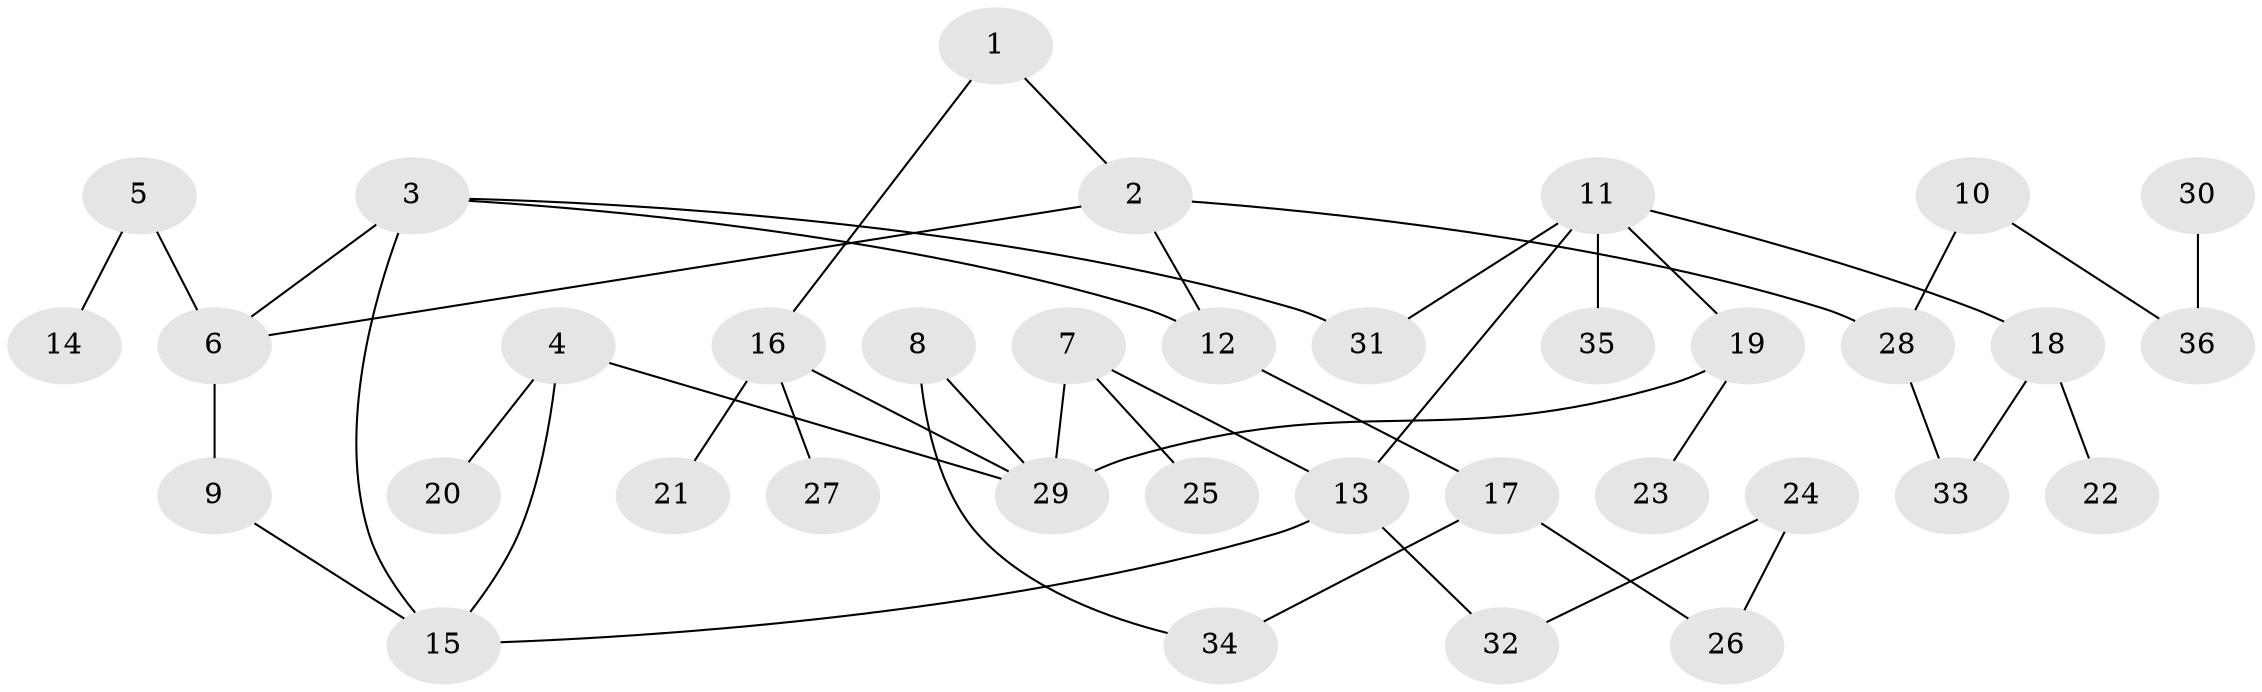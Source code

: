 // original degree distribution, {2: 0.3194444444444444, 4: 0.08333333333333333, 5: 0.08333333333333333, 6: 0.013888888888888888, 1: 0.3611111111111111, 3: 0.1388888888888889}
// Generated by graph-tools (version 1.1) at 2025/01/03/09/25 03:01:09]
// undirected, 36 vertices, 44 edges
graph export_dot {
graph [start="1"]
  node [color=gray90,style=filled];
  1;
  2;
  3;
  4;
  5;
  6;
  7;
  8;
  9;
  10;
  11;
  12;
  13;
  14;
  15;
  16;
  17;
  18;
  19;
  20;
  21;
  22;
  23;
  24;
  25;
  26;
  27;
  28;
  29;
  30;
  31;
  32;
  33;
  34;
  35;
  36;
  1 -- 2 [weight=1.0];
  1 -- 16 [weight=1.0];
  2 -- 6 [weight=1.0];
  2 -- 12 [weight=1.0];
  2 -- 28 [weight=1.0];
  3 -- 6 [weight=1.0];
  3 -- 12 [weight=1.0];
  3 -- 15 [weight=1.0];
  3 -- 31 [weight=1.0];
  4 -- 15 [weight=1.0];
  4 -- 20 [weight=1.0];
  4 -- 29 [weight=1.0];
  5 -- 6 [weight=1.0];
  5 -- 14 [weight=1.0];
  6 -- 9 [weight=1.0];
  7 -- 13 [weight=1.0];
  7 -- 25 [weight=1.0];
  7 -- 29 [weight=1.0];
  8 -- 29 [weight=1.0];
  8 -- 34 [weight=1.0];
  9 -- 15 [weight=1.0];
  10 -- 28 [weight=1.0];
  10 -- 36 [weight=1.0];
  11 -- 13 [weight=1.0];
  11 -- 18 [weight=1.0];
  11 -- 19 [weight=1.0];
  11 -- 31 [weight=1.0];
  11 -- 35 [weight=1.0];
  12 -- 17 [weight=1.0];
  13 -- 15 [weight=1.0];
  13 -- 32 [weight=1.0];
  16 -- 21 [weight=1.0];
  16 -- 27 [weight=1.0];
  16 -- 29 [weight=1.0];
  17 -- 26 [weight=1.0];
  17 -- 34 [weight=1.0];
  18 -- 22 [weight=1.0];
  18 -- 33 [weight=1.0];
  19 -- 23 [weight=1.0];
  19 -- 29 [weight=1.0];
  24 -- 26 [weight=1.0];
  24 -- 32 [weight=1.0];
  28 -- 33 [weight=1.0];
  30 -- 36 [weight=1.0];
}
